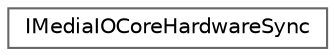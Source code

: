 digraph "Graphical Class Hierarchy"
{
 // INTERACTIVE_SVG=YES
 // LATEX_PDF_SIZE
  bgcolor="transparent";
  edge [fontname=Helvetica,fontsize=10,labelfontname=Helvetica,labelfontsize=10];
  node [fontname=Helvetica,fontsize=10,shape=box,height=0.2,width=0.4];
  rankdir="LR";
  Node0 [id="Node000000",label="IMediaIOCoreHardwareSync",height=0.2,width=0.4,color="grey40", fillcolor="white", style="filled",URL="$df/d23/classIMediaIOCoreHardwareSync.html",tooltip="Interface to Hardware Sync Device."];
}

